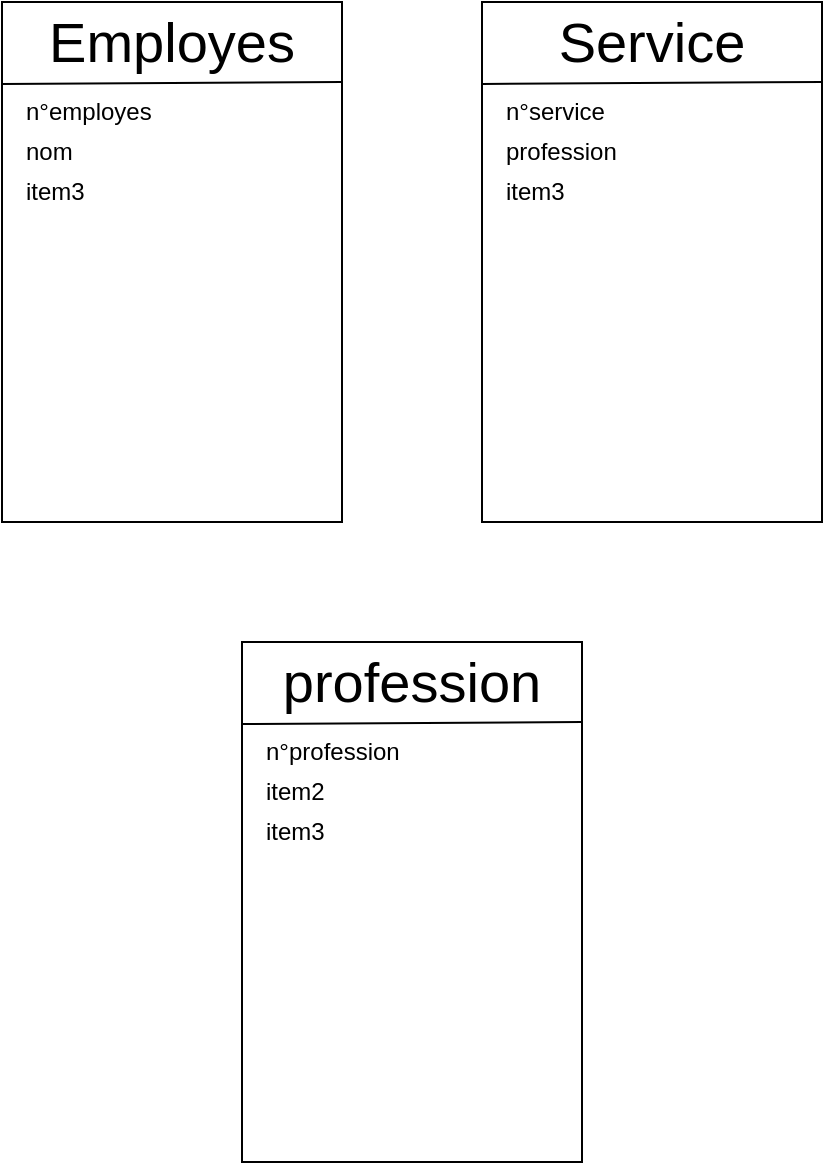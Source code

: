 <mxfile version="21.6.3" type="device">
  <diagram name="Page-1" id="Pg7pGBKAjPZ30wKsxrCt">
    <mxGraphModel dx="819" dy="437" grid="1" gridSize="10" guides="1" tooltips="1" connect="1" arrows="1" fold="1" page="1" pageScale="1" pageWidth="827" pageHeight="1169" math="0" shadow="0">
      <root>
        <mxCell id="0" />
        <mxCell id="1" parent="0" />
        <mxCell id="jEeqh_kHorT8OmdAulmw-17" value="" style="rounded=0;whiteSpace=wrap;html=1;" vertex="1" parent="1">
          <mxGeometry x="240" y="100" width="170" height="260" as="geometry" />
        </mxCell>
        <mxCell id="jEeqh_kHorT8OmdAulmw-18" value="" style="endArrow=none;html=1;rounded=0;" edge="1" parent="1">
          <mxGeometry width="50" height="50" relative="1" as="geometry">
            <mxPoint x="240" y="141" as="sourcePoint" />
            <mxPoint x="410" y="140" as="targetPoint" />
          </mxGeometry>
        </mxCell>
        <mxCell id="jEeqh_kHorT8OmdAulmw-20" value="Employes" style="text;html=1;strokeColor=none;fillColor=none;align=center;verticalAlign=middle;whiteSpace=wrap;rounded=0;fontSize=28;" vertex="1" parent="1">
          <mxGeometry x="240" y="100" width="170" height="40" as="geometry" />
        </mxCell>
        <mxCell id="jEeqh_kHorT8OmdAulmw-21" value="" style="rounded=0;whiteSpace=wrap;html=1;" vertex="1" parent="1">
          <mxGeometry x="480" y="100" width="170" height="260" as="geometry" />
        </mxCell>
        <mxCell id="jEeqh_kHorT8OmdAulmw-22" value="" style="endArrow=none;html=1;rounded=0;" edge="1" parent="1">
          <mxGeometry width="50" height="50" relative="1" as="geometry">
            <mxPoint x="480" y="141" as="sourcePoint" />
            <mxPoint x="650" y="140" as="targetPoint" />
          </mxGeometry>
        </mxCell>
        <mxCell id="jEeqh_kHorT8OmdAulmw-23" value="Service" style="text;html=1;strokeColor=none;fillColor=none;align=center;verticalAlign=middle;whiteSpace=wrap;rounded=0;fontSize=28;" vertex="1" parent="1">
          <mxGeometry x="480" y="100" width="170" height="40" as="geometry" />
        </mxCell>
        <mxCell id="jEeqh_kHorT8OmdAulmw-25" value="n°employes" style="text;html=1;strokeColor=none;fillColor=none;align=left;verticalAlign=middle;whiteSpace=wrap;rounded=0;" vertex="1" parent="1">
          <mxGeometry x="250" y="140" width="160" height="30" as="geometry" />
        </mxCell>
        <mxCell id="jEeqh_kHorT8OmdAulmw-27" value="nom" style="text;html=1;strokeColor=none;fillColor=none;align=left;verticalAlign=middle;whiteSpace=wrap;rounded=0;" vertex="1" parent="1">
          <mxGeometry x="250" y="160" width="160" height="30" as="geometry" />
        </mxCell>
        <mxCell id="jEeqh_kHorT8OmdAulmw-28" value="item3" style="text;html=1;strokeColor=none;fillColor=none;align=left;verticalAlign=middle;whiteSpace=wrap;rounded=0;" vertex="1" parent="1">
          <mxGeometry x="250" y="180" width="160" height="30" as="geometry" />
        </mxCell>
        <mxCell id="jEeqh_kHorT8OmdAulmw-29" value="" style="rounded=0;whiteSpace=wrap;html=1;" vertex="1" parent="1">
          <mxGeometry x="360" y="420" width="170" height="260" as="geometry" />
        </mxCell>
        <mxCell id="jEeqh_kHorT8OmdAulmw-30" value="" style="endArrow=none;html=1;rounded=0;" edge="1" parent="1">
          <mxGeometry width="50" height="50" relative="1" as="geometry">
            <mxPoint x="360" y="461" as="sourcePoint" />
            <mxPoint x="530" y="460" as="targetPoint" />
          </mxGeometry>
        </mxCell>
        <mxCell id="jEeqh_kHorT8OmdAulmw-31" value="profession" style="text;html=1;strokeColor=none;fillColor=none;align=center;verticalAlign=middle;whiteSpace=wrap;rounded=0;fontSize=28;" vertex="1" parent="1">
          <mxGeometry x="360" y="420" width="170" height="40" as="geometry" />
        </mxCell>
        <mxCell id="jEeqh_kHorT8OmdAulmw-32" value="n°service" style="text;html=1;strokeColor=none;fillColor=none;align=left;verticalAlign=middle;whiteSpace=wrap;rounded=0;" vertex="1" parent="1">
          <mxGeometry x="490" y="140" width="160" height="30" as="geometry" />
        </mxCell>
        <mxCell id="jEeqh_kHorT8OmdAulmw-33" value="n°profession" style="text;html=1;strokeColor=none;fillColor=none;align=left;verticalAlign=middle;whiteSpace=wrap;rounded=0;" vertex="1" parent="1">
          <mxGeometry x="370" y="460" width="160" height="30" as="geometry" />
        </mxCell>
        <mxCell id="jEeqh_kHorT8OmdAulmw-34" value="profession" style="text;html=1;strokeColor=none;fillColor=none;align=left;verticalAlign=middle;whiteSpace=wrap;rounded=0;" vertex="1" parent="1">
          <mxGeometry x="490" y="160" width="160" height="30" as="geometry" />
        </mxCell>
        <mxCell id="jEeqh_kHorT8OmdAulmw-35" value="item3" style="text;html=1;strokeColor=none;fillColor=none;align=left;verticalAlign=middle;whiteSpace=wrap;rounded=0;" vertex="1" parent="1">
          <mxGeometry x="490" y="180" width="160" height="30" as="geometry" />
        </mxCell>
        <mxCell id="jEeqh_kHorT8OmdAulmw-36" value="item2" style="text;html=1;strokeColor=none;fillColor=none;align=left;verticalAlign=middle;whiteSpace=wrap;rounded=0;" vertex="1" parent="1">
          <mxGeometry x="370" y="480" width="160" height="30" as="geometry" />
        </mxCell>
        <mxCell id="jEeqh_kHorT8OmdAulmw-37" value="item3" style="text;html=1;strokeColor=none;fillColor=none;align=left;verticalAlign=middle;whiteSpace=wrap;rounded=0;" vertex="1" parent="1">
          <mxGeometry x="370" y="500" width="160" height="30" as="geometry" />
        </mxCell>
      </root>
    </mxGraphModel>
  </diagram>
</mxfile>

